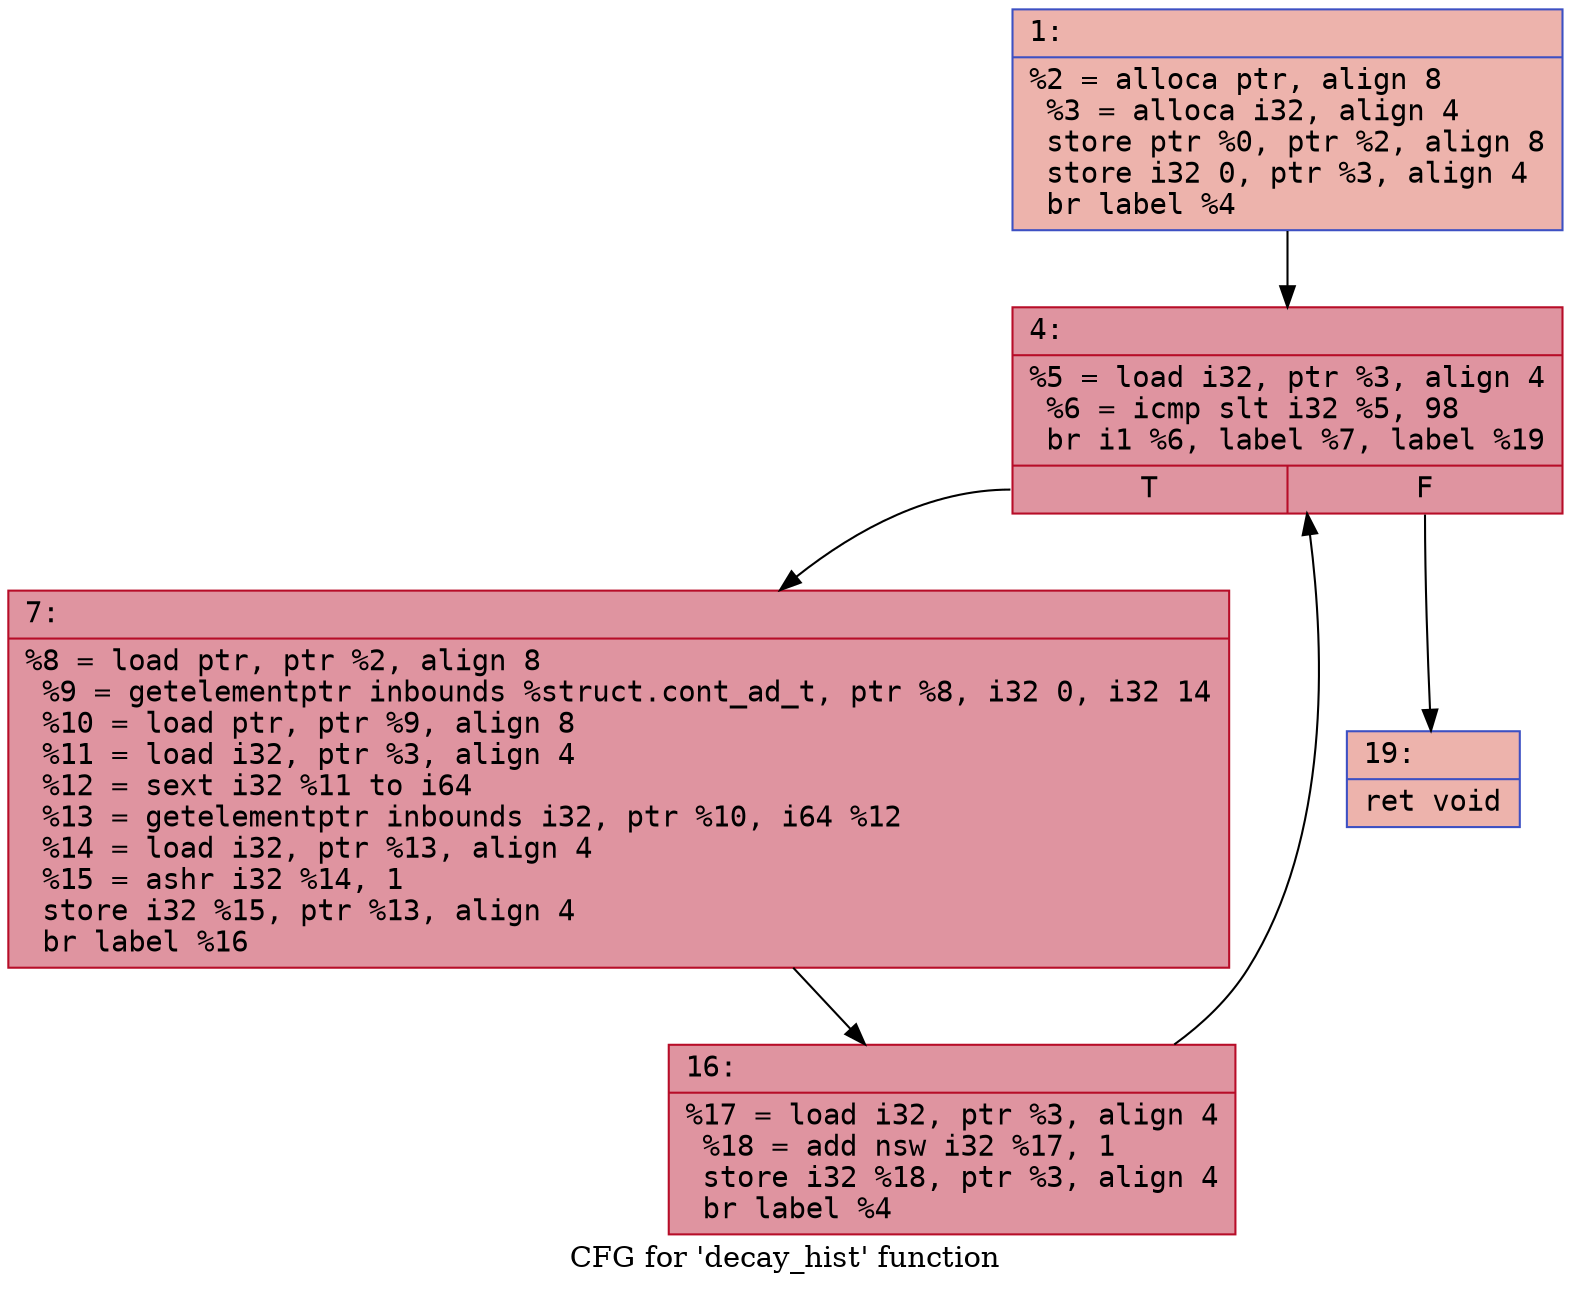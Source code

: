 digraph "CFG for 'decay_hist' function" {
	label="CFG for 'decay_hist' function";

	Node0x600000a7a7b0 [shape=record,color="#3d50c3ff", style=filled, fillcolor="#d6524470" fontname="Courier",label="{1:\l|  %2 = alloca ptr, align 8\l  %3 = alloca i32, align 4\l  store ptr %0, ptr %2, align 8\l  store i32 0, ptr %3, align 4\l  br label %4\l}"];
	Node0x600000a7a7b0 -> Node0x600000a7a850[tooltip="1 -> 4\nProbability 100.00%" ];
	Node0x600000a7a850 [shape=record,color="#b70d28ff", style=filled, fillcolor="#b70d2870" fontname="Courier",label="{4:\l|  %5 = load i32, ptr %3, align 4\l  %6 = icmp slt i32 %5, 98\l  br i1 %6, label %7, label %19\l|{<s0>T|<s1>F}}"];
	Node0x600000a7a850:s0 -> Node0x600000a7a8a0[tooltip="4 -> 7\nProbability 96.88%" ];
	Node0x600000a7a850:s1 -> Node0x600000a7a940[tooltip="4 -> 19\nProbability 3.12%" ];
	Node0x600000a7a8a0 [shape=record,color="#b70d28ff", style=filled, fillcolor="#b70d2870" fontname="Courier",label="{7:\l|  %8 = load ptr, ptr %2, align 8\l  %9 = getelementptr inbounds %struct.cont_ad_t, ptr %8, i32 0, i32 14\l  %10 = load ptr, ptr %9, align 8\l  %11 = load i32, ptr %3, align 4\l  %12 = sext i32 %11 to i64\l  %13 = getelementptr inbounds i32, ptr %10, i64 %12\l  %14 = load i32, ptr %13, align 4\l  %15 = ashr i32 %14, 1\l  store i32 %15, ptr %13, align 4\l  br label %16\l}"];
	Node0x600000a7a8a0 -> Node0x600000a7a8f0[tooltip="7 -> 16\nProbability 100.00%" ];
	Node0x600000a7a8f0 [shape=record,color="#b70d28ff", style=filled, fillcolor="#b70d2870" fontname="Courier",label="{16:\l|  %17 = load i32, ptr %3, align 4\l  %18 = add nsw i32 %17, 1\l  store i32 %18, ptr %3, align 4\l  br label %4\l}"];
	Node0x600000a7a8f0 -> Node0x600000a7a850[tooltip="16 -> 4\nProbability 100.00%" ];
	Node0x600000a7a940 [shape=record,color="#3d50c3ff", style=filled, fillcolor="#d6524470" fontname="Courier",label="{19:\l|  ret void\l}"];
}

